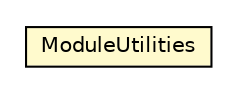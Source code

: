 #!/usr/local/bin/dot
#
# Class diagram 
# Generated by UMLGraph version R5_6-24-gf6e263 (http://www.umlgraph.org/)
#

digraph G {
	edge [fontname="Helvetica",fontsize=10,labelfontname="Helvetica",labelfontsize=10];
	node [fontname="Helvetica",fontsize=10,shape=plaintext];
	nodesep=0.25;
	ranksep=0.5;
	rankdir=LR;
	// org.senchalabs.gwt.gwtdriver.ModuleUtilities
	c559 [label=<<table title="org.senchalabs.gwt.gwtdriver.ModuleUtilities" border="0" cellborder="1" cellspacing="0" cellpadding="2" port="p" bgcolor="lemonChiffon" href="./ModuleUtilities.html">
		<tr><td><table border="0" cellspacing="0" cellpadding="1">
<tr><td align="center" balign="center"> ModuleUtilities </td></tr>
		</table></td></tr>
		</table>>, URL="./ModuleUtilities.html", fontname="Helvetica", fontcolor="black", fontsize=10.0];
}

